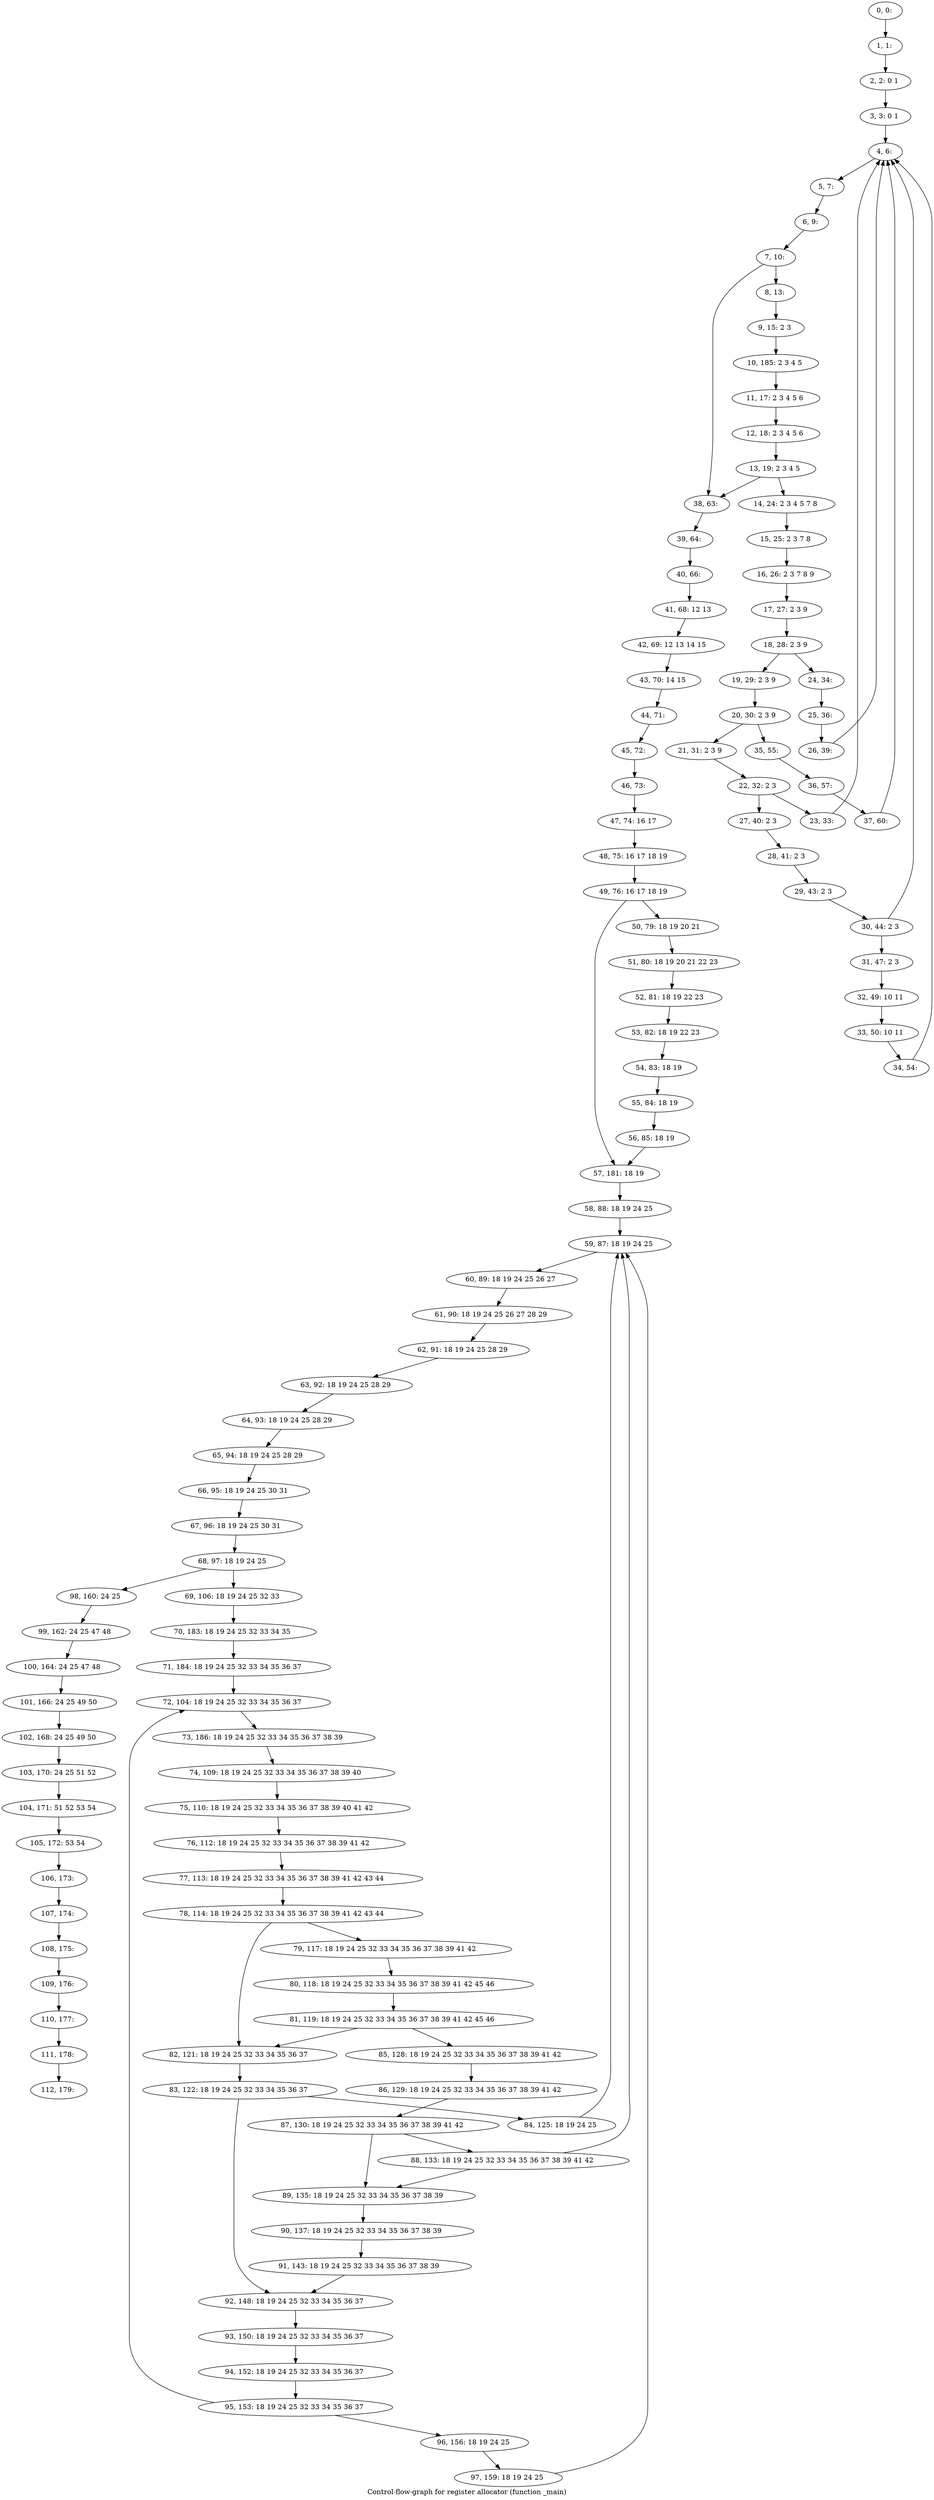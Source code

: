 digraph G {
graph [label="Control-flow-graph for register allocator (function _main)"]
0[label="0, 0: "];
1[label="1, 1: "];
2[label="2, 2: 0 1 "];
3[label="3, 3: 0 1 "];
4[label="4, 6: "];
5[label="5, 7: "];
6[label="6, 9: "];
7[label="7, 10: "];
8[label="8, 13: "];
9[label="9, 15: 2 3 "];
10[label="10, 185: 2 3 4 5 "];
11[label="11, 17: 2 3 4 5 6 "];
12[label="12, 18: 2 3 4 5 6 "];
13[label="13, 19: 2 3 4 5 "];
14[label="14, 24: 2 3 4 5 7 8 "];
15[label="15, 25: 2 3 7 8 "];
16[label="16, 26: 2 3 7 8 9 "];
17[label="17, 27: 2 3 9 "];
18[label="18, 28: 2 3 9 "];
19[label="19, 29: 2 3 9 "];
20[label="20, 30: 2 3 9 "];
21[label="21, 31: 2 3 9 "];
22[label="22, 32: 2 3 "];
23[label="23, 33: "];
24[label="24, 34: "];
25[label="25, 36: "];
26[label="26, 39: "];
27[label="27, 40: 2 3 "];
28[label="28, 41: 2 3 "];
29[label="29, 43: 2 3 "];
30[label="30, 44: 2 3 "];
31[label="31, 47: 2 3 "];
32[label="32, 49: 10 11 "];
33[label="33, 50: 10 11 "];
34[label="34, 54: "];
35[label="35, 55: "];
36[label="36, 57: "];
37[label="37, 60: "];
38[label="38, 63: "];
39[label="39, 64: "];
40[label="40, 66: "];
41[label="41, 68: 12 13 "];
42[label="42, 69: 12 13 14 15 "];
43[label="43, 70: 14 15 "];
44[label="44, 71: "];
45[label="45, 72: "];
46[label="46, 73: "];
47[label="47, 74: 16 17 "];
48[label="48, 75: 16 17 18 19 "];
49[label="49, 76: 16 17 18 19 "];
50[label="50, 79: 18 19 20 21 "];
51[label="51, 80: 18 19 20 21 22 23 "];
52[label="52, 81: 18 19 22 23 "];
53[label="53, 82: 18 19 22 23 "];
54[label="54, 83: 18 19 "];
55[label="55, 84: 18 19 "];
56[label="56, 85: 18 19 "];
57[label="57, 181: 18 19 "];
58[label="58, 88: 18 19 24 25 "];
59[label="59, 87: 18 19 24 25 "];
60[label="60, 89: 18 19 24 25 26 27 "];
61[label="61, 90: 18 19 24 25 26 27 28 29 "];
62[label="62, 91: 18 19 24 25 28 29 "];
63[label="63, 92: 18 19 24 25 28 29 "];
64[label="64, 93: 18 19 24 25 28 29 "];
65[label="65, 94: 18 19 24 25 28 29 "];
66[label="66, 95: 18 19 24 25 30 31 "];
67[label="67, 96: 18 19 24 25 30 31 "];
68[label="68, 97: 18 19 24 25 "];
69[label="69, 106: 18 19 24 25 32 33 "];
70[label="70, 183: 18 19 24 25 32 33 34 35 "];
71[label="71, 184: 18 19 24 25 32 33 34 35 36 37 "];
72[label="72, 104: 18 19 24 25 32 33 34 35 36 37 "];
73[label="73, 186: 18 19 24 25 32 33 34 35 36 37 38 39 "];
74[label="74, 109: 18 19 24 25 32 33 34 35 36 37 38 39 40 "];
75[label="75, 110: 18 19 24 25 32 33 34 35 36 37 38 39 40 41 42 "];
76[label="76, 112: 18 19 24 25 32 33 34 35 36 37 38 39 41 42 "];
77[label="77, 113: 18 19 24 25 32 33 34 35 36 37 38 39 41 42 43 44 "];
78[label="78, 114: 18 19 24 25 32 33 34 35 36 37 38 39 41 42 43 44 "];
79[label="79, 117: 18 19 24 25 32 33 34 35 36 37 38 39 41 42 "];
80[label="80, 118: 18 19 24 25 32 33 34 35 36 37 38 39 41 42 45 46 "];
81[label="81, 119: 18 19 24 25 32 33 34 35 36 37 38 39 41 42 45 46 "];
82[label="82, 121: 18 19 24 25 32 33 34 35 36 37 "];
83[label="83, 122: 18 19 24 25 32 33 34 35 36 37 "];
84[label="84, 125: 18 19 24 25 "];
85[label="85, 128: 18 19 24 25 32 33 34 35 36 37 38 39 41 42 "];
86[label="86, 129: 18 19 24 25 32 33 34 35 36 37 38 39 41 42 "];
87[label="87, 130: 18 19 24 25 32 33 34 35 36 37 38 39 41 42 "];
88[label="88, 133: 18 19 24 25 32 33 34 35 36 37 38 39 41 42 "];
89[label="89, 135: 18 19 24 25 32 33 34 35 36 37 38 39 "];
90[label="90, 137: 18 19 24 25 32 33 34 35 36 37 38 39 "];
91[label="91, 143: 18 19 24 25 32 33 34 35 36 37 38 39 "];
92[label="92, 148: 18 19 24 25 32 33 34 35 36 37 "];
93[label="93, 150: 18 19 24 25 32 33 34 35 36 37 "];
94[label="94, 152: 18 19 24 25 32 33 34 35 36 37 "];
95[label="95, 153: 18 19 24 25 32 33 34 35 36 37 "];
96[label="96, 156: 18 19 24 25 "];
97[label="97, 159: 18 19 24 25 "];
98[label="98, 160: 24 25 "];
99[label="99, 162: 24 25 47 48 "];
100[label="100, 164: 24 25 47 48 "];
101[label="101, 166: 24 25 49 50 "];
102[label="102, 168: 24 25 49 50 "];
103[label="103, 170: 24 25 51 52 "];
104[label="104, 171: 51 52 53 54 "];
105[label="105, 172: 53 54 "];
106[label="106, 173: "];
107[label="107, 174: "];
108[label="108, 175: "];
109[label="109, 176: "];
110[label="110, 177: "];
111[label="111, 178: "];
112[label="112, 179: "];
0->1 ;
1->2 ;
2->3 ;
3->4 ;
4->5 ;
5->6 ;
6->7 ;
7->8 ;
7->38 ;
8->9 ;
9->10 ;
10->11 ;
11->12 ;
12->13 ;
13->14 ;
13->38 ;
14->15 ;
15->16 ;
16->17 ;
17->18 ;
18->19 ;
18->24 ;
19->20 ;
20->21 ;
20->35 ;
21->22 ;
22->23 ;
22->27 ;
23->4 ;
24->25 ;
25->26 ;
26->4 ;
27->28 ;
28->29 ;
29->30 ;
30->31 ;
30->4 ;
31->32 ;
32->33 ;
33->34 ;
34->4 ;
35->36 ;
36->37 ;
37->4 ;
38->39 ;
39->40 ;
40->41 ;
41->42 ;
42->43 ;
43->44 ;
44->45 ;
45->46 ;
46->47 ;
47->48 ;
48->49 ;
49->50 ;
49->57 ;
50->51 ;
51->52 ;
52->53 ;
53->54 ;
54->55 ;
55->56 ;
56->57 ;
57->58 ;
58->59 ;
59->60 ;
60->61 ;
61->62 ;
62->63 ;
63->64 ;
64->65 ;
65->66 ;
66->67 ;
67->68 ;
68->69 ;
68->98 ;
69->70 ;
70->71 ;
71->72 ;
72->73 ;
73->74 ;
74->75 ;
75->76 ;
76->77 ;
77->78 ;
78->79 ;
78->82 ;
79->80 ;
80->81 ;
81->82 ;
81->85 ;
82->83 ;
83->84 ;
83->92 ;
84->59 ;
85->86 ;
86->87 ;
87->88 ;
87->89 ;
88->89 ;
88->59 ;
89->90 ;
90->91 ;
91->92 ;
92->93 ;
93->94 ;
94->95 ;
95->96 ;
95->72 ;
96->97 ;
97->59 ;
98->99 ;
99->100 ;
100->101 ;
101->102 ;
102->103 ;
103->104 ;
104->105 ;
105->106 ;
106->107 ;
107->108 ;
108->109 ;
109->110 ;
110->111 ;
111->112 ;
}

